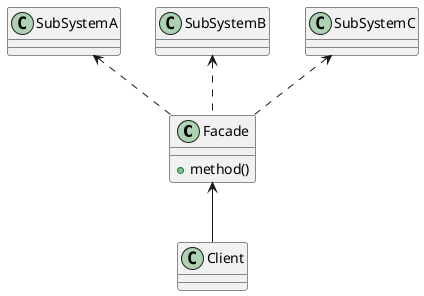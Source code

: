 @startuml Facade

class Facade {
+ method()
}

Facade <-- Client

SubSystemA <.. Facade
SubSystemB <.. Facade
SubSystemC <.. Facade

@enduml